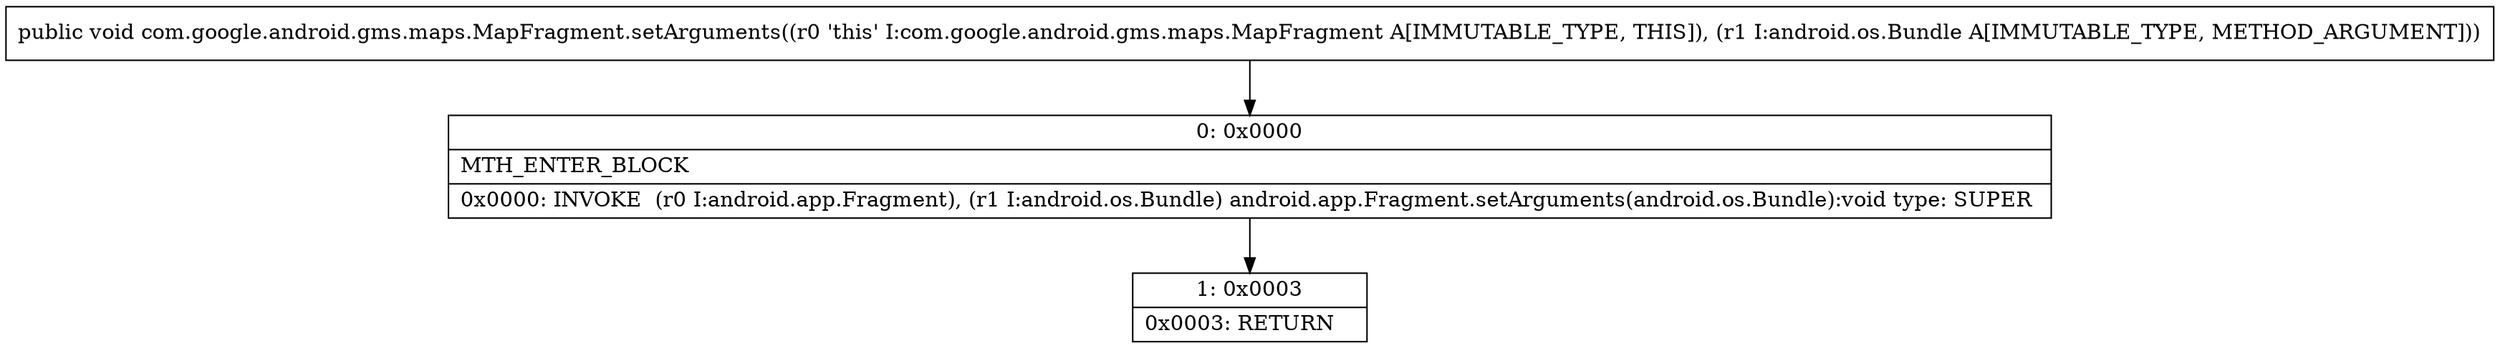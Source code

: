 digraph "CFG forcom.google.android.gms.maps.MapFragment.setArguments(Landroid\/os\/Bundle;)V" {
Node_0 [shape=record,label="{0\:\ 0x0000|MTH_ENTER_BLOCK\l|0x0000: INVOKE  (r0 I:android.app.Fragment), (r1 I:android.os.Bundle) android.app.Fragment.setArguments(android.os.Bundle):void type: SUPER \l}"];
Node_1 [shape=record,label="{1\:\ 0x0003|0x0003: RETURN   \l}"];
MethodNode[shape=record,label="{public void com.google.android.gms.maps.MapFragment.setArguments((r0 'this' I:com.google.android.gms.maps.MapFragment A[IMMUTABLE_TYPE, THIS]), (r1 I:android.os.Bundle A[IMMUTABLE_TYPE, METHOD_ARGUMENT])) }"];
MethodNode -> Node_0;
Node_0 -> Node_1;
}

